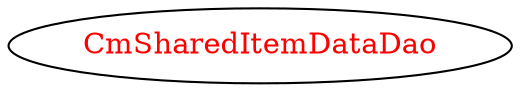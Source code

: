 digraph dependencyGraph {
 concentrate=true;
 ranksep="2.0";
 rankdir="LR"; 
 splines="ortho";
"CmSharedItemDataDao" [fontcolor="red"];
}